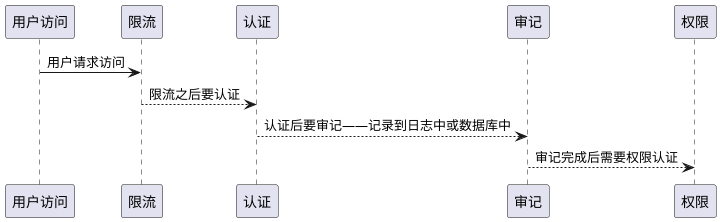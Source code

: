 @startuml
用户访问 -> 限流: 用户请求访问
限流 --> 认证: 限流之后要认证
认证 --> 审记: 认证后要审记——记录到日志中或数据库中
审记 --> 权限: 审记完成后需要权限认证
@enduml